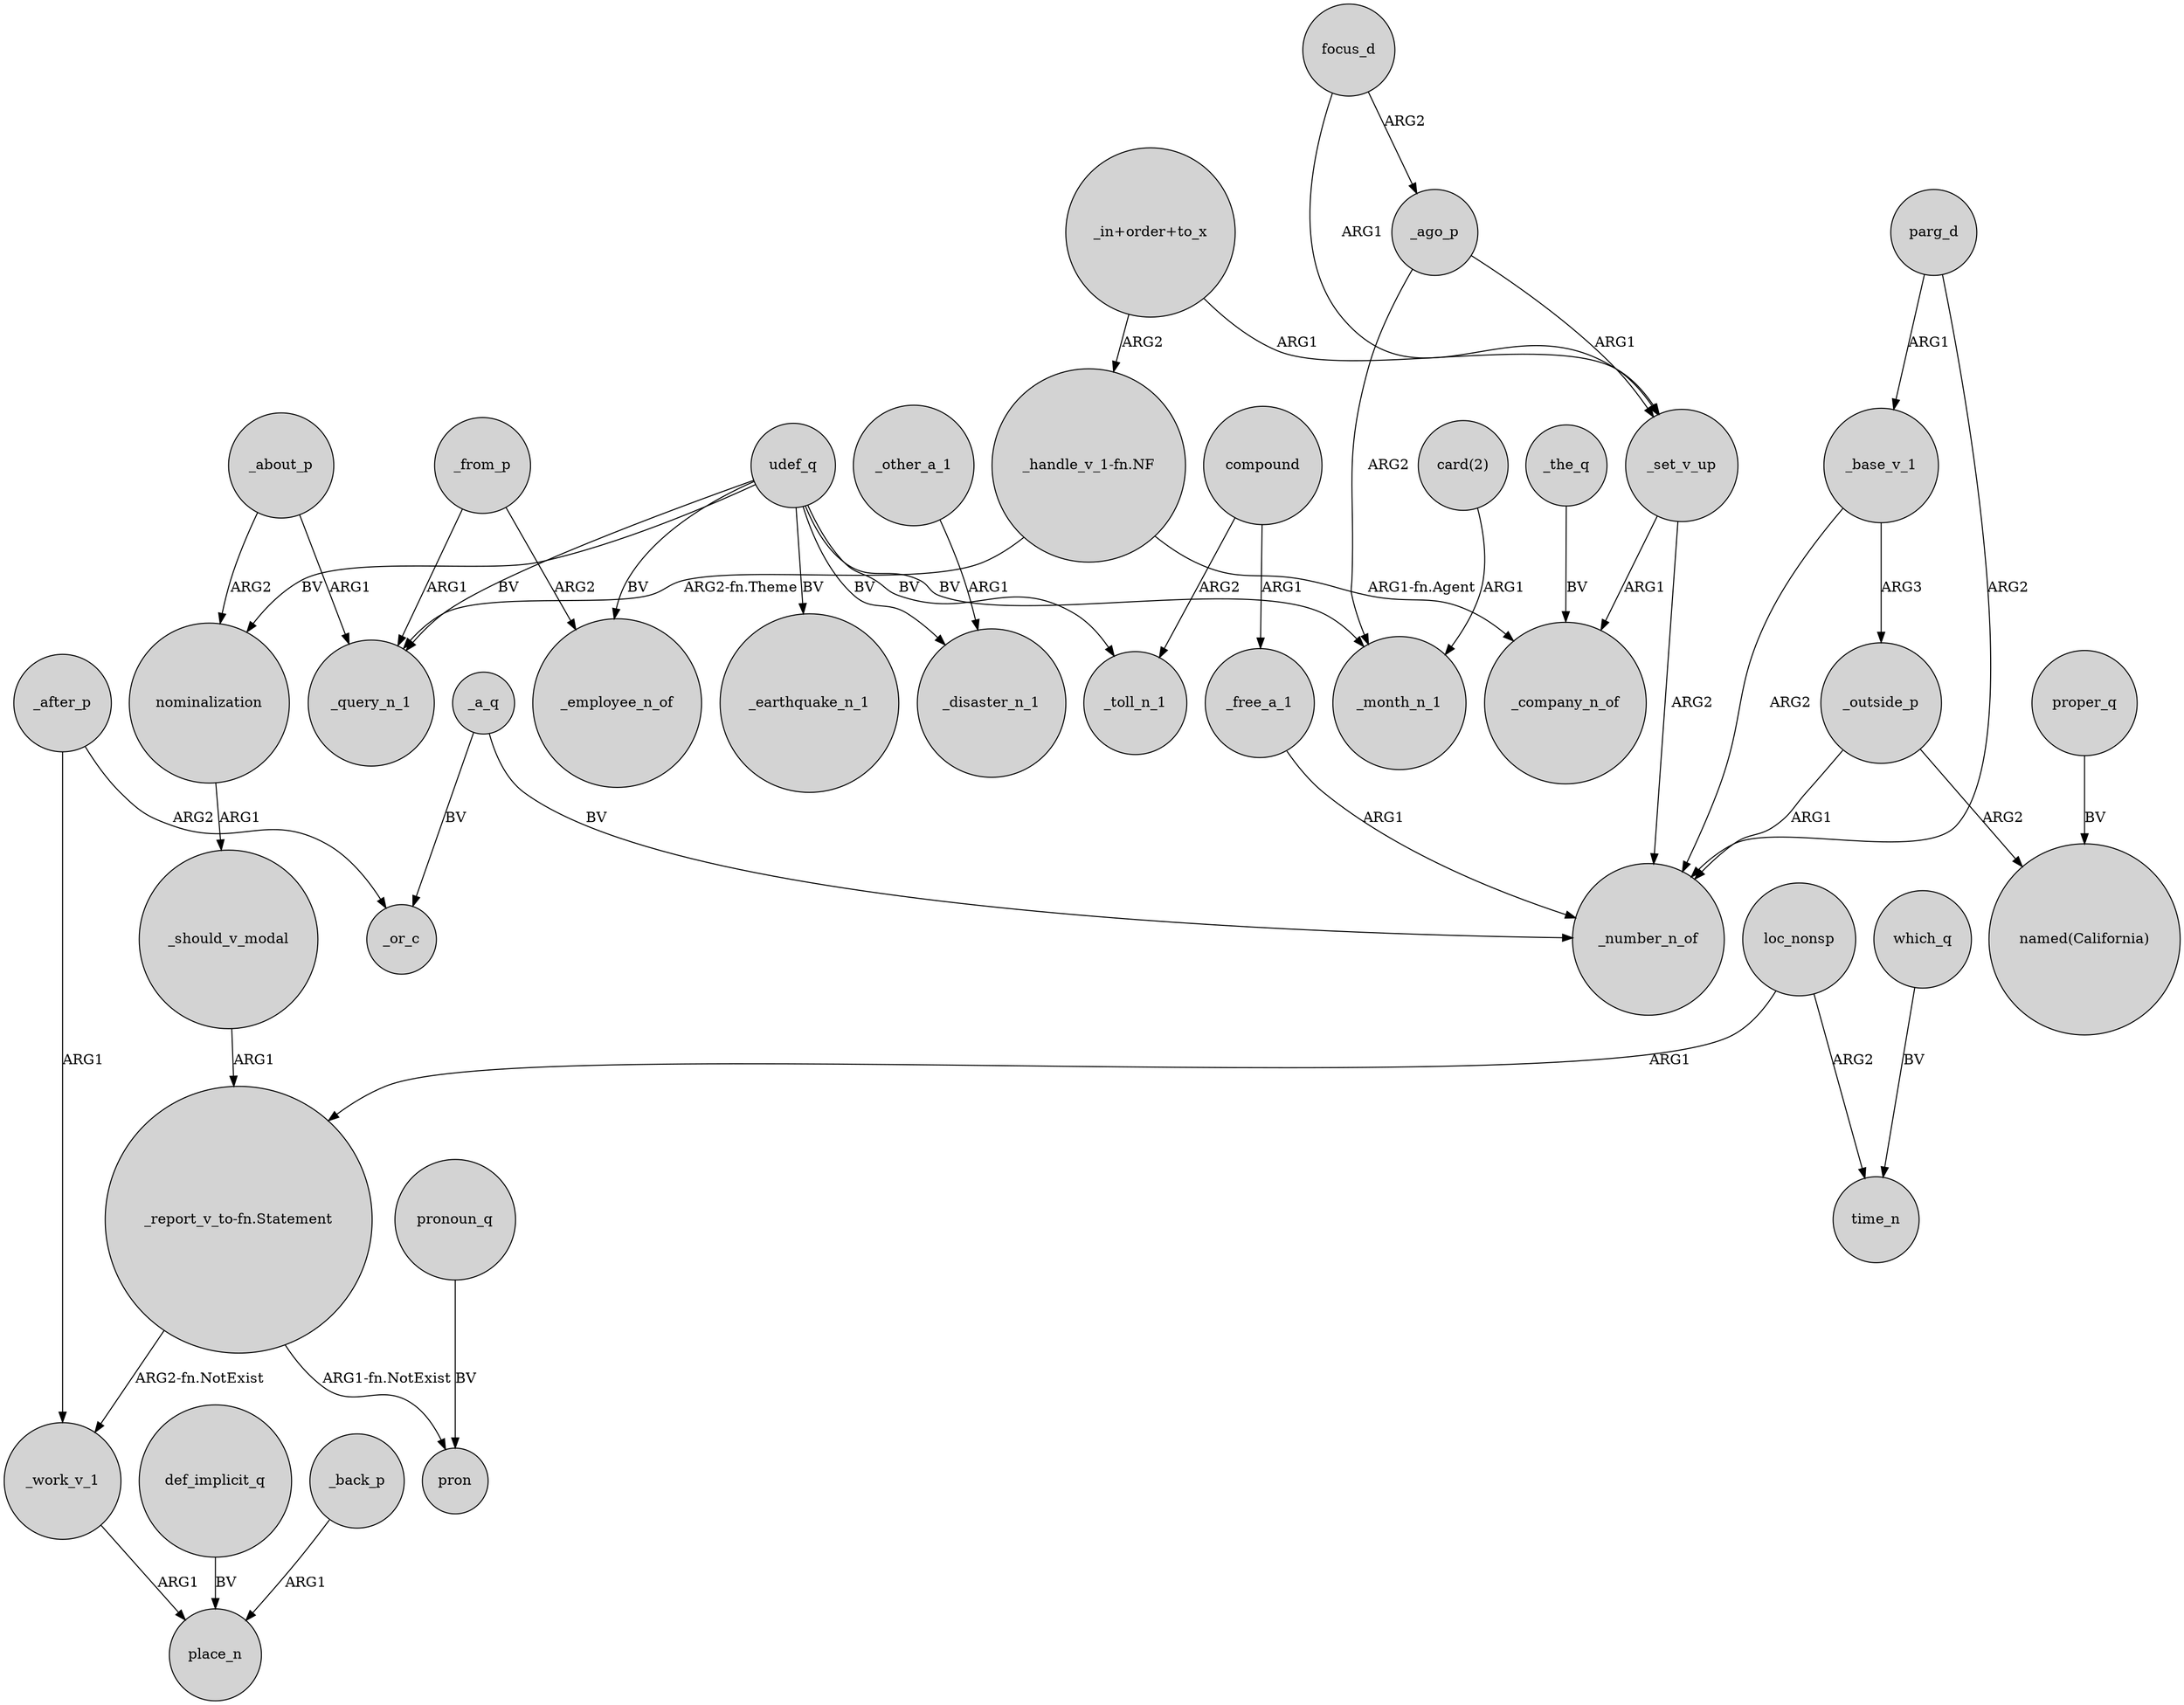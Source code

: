 digraph {
	node [shape=circle style=filled]
	_set_v_up -> _number_n_of [label=ARG2]
	_from_p -> _employee_n_of [label=ARG2]
	"card(2)" -> _month_n_1 [label=ARG1]
	udef_q -> _disaster_n_1 [label=BV]
	_a_q -> _number_n_of [label=BV]
	compound -> _free_a_1 [label=ARG1]
	udef_q -> _employee_n_of [label=BV]
	_should_v_modal -> "_report_v_to-fn.Statement" [label=ARG1]
	_about_p -> nominalization [label=ARG2]
	_outside_p -> _number_n_of [label=ARG1]
	_free_a_1 -> _number_n_of [label=ARG1]
	"_in+order+to_x" -> "_handle_v_1-fn.NF" [label=ARG2]
	_base_v_1 -> _outside_p [label=ARG3]
	_from_p -> _query_n_1 [label=ARG1]
	compound -> _toll_n_1 [label=ARG2]
	proper_q -> "named(California)" [label=BV]
	which_q -> time_n [label=BV]
	_a_q -> _or_c [label=BV]
	def_implicit_q -> place_n [label=BV]
	loc_nonsp -> "_report_v_to-fn.Statement" [label=ARG1]
	udef_q -> _month_n_1 [label=BV]
	"_handle_v_1-fn.NF" -> _company_n_of [label="ARG1-fn.Agent"]
	"_report_v_to-fn.Statement" -> pron [label="ARG1-fn.NotExist"]
	_the_q -> _company_n_of [label=BV]
	loc_nonsp -> time_n [label=ARG2]
	"_in+order+to_x" -> _set_v_up [label=ARG1]
	pronoun_q -> pron [label=BV]
	_work_v_1 -> place_n [label=ARG1]
	udef_q -> _query_n_1 [label=BV]
	udef_q -> _toll_n_1 [label=BV]
	udef_q -> nominalization [label=BV]
	_set_v_up -> _company_n_of [label=ARG1]
	focus_d -> _set_v_up [label=ARG1]
	parg_d -> _number_n_of [label=ARG2]
	_ago_p -> _set_v_up [label=ARG1]
	focus_d -> _ago_p [label=ARG2]
	parg_d -> _base_v_1 [label=ARG1]
	nominalization -> _should_v_modal [label=ARG1]
	_back_p -> place_n [label=ARG1]
	_outside_p -> "named(California)" [label=ARG2]
	"_handle_v_1-fn.NF" -> _query_n_1 [label="ARG2-fn.Theme"]
	"_report_v_to-fn.Statement" -> _work_v_1 [label="ARG2-fn.NotExist"]
	_after_p -> _work_v_1 [label=ARG1]
	_ago_p -> _month_n_1 [label=ARG2]
	_base_v_1 -> _number_n_of [label=ARG2]
	_after_p -> _or_c [label=ARG2]
	_other_a_1 -> _disaster_n_1 [label=ARG1]
	udef_q -> _earthquake_n_1 [label=BV]
	_about_p -> _query_n_1 [label=ARG1]
}
